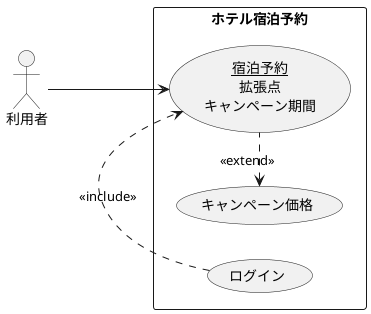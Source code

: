 @startuml ユースケース図
left to right direction
' actor 利用者
'  rectangle ホテル宿泊予約{
'    ' usecase ログイン
'     usecase (<u>宿泊予約</u>\n拡張点\nキャンペーン期間) as input
'     usecase キャンペーン価格
'  }
'  利用者 --> input
' '  ログイン .> input : << include >>
'  キャンペーン価格 <. input : << extend >>

 left to right direction
actor 利用者
 rectangle ホテル宿泊予約{
    usecase (<u>宿泊予約</u>\n拡張点\nキャンペーン期間) as input
    usecase キャンペーン価格
    usecase ログイン

 }
 利用者 --> input
 キャンペーン価格 <. input : << extend >>
 ログイン .> input: << include >>
 

@enduml